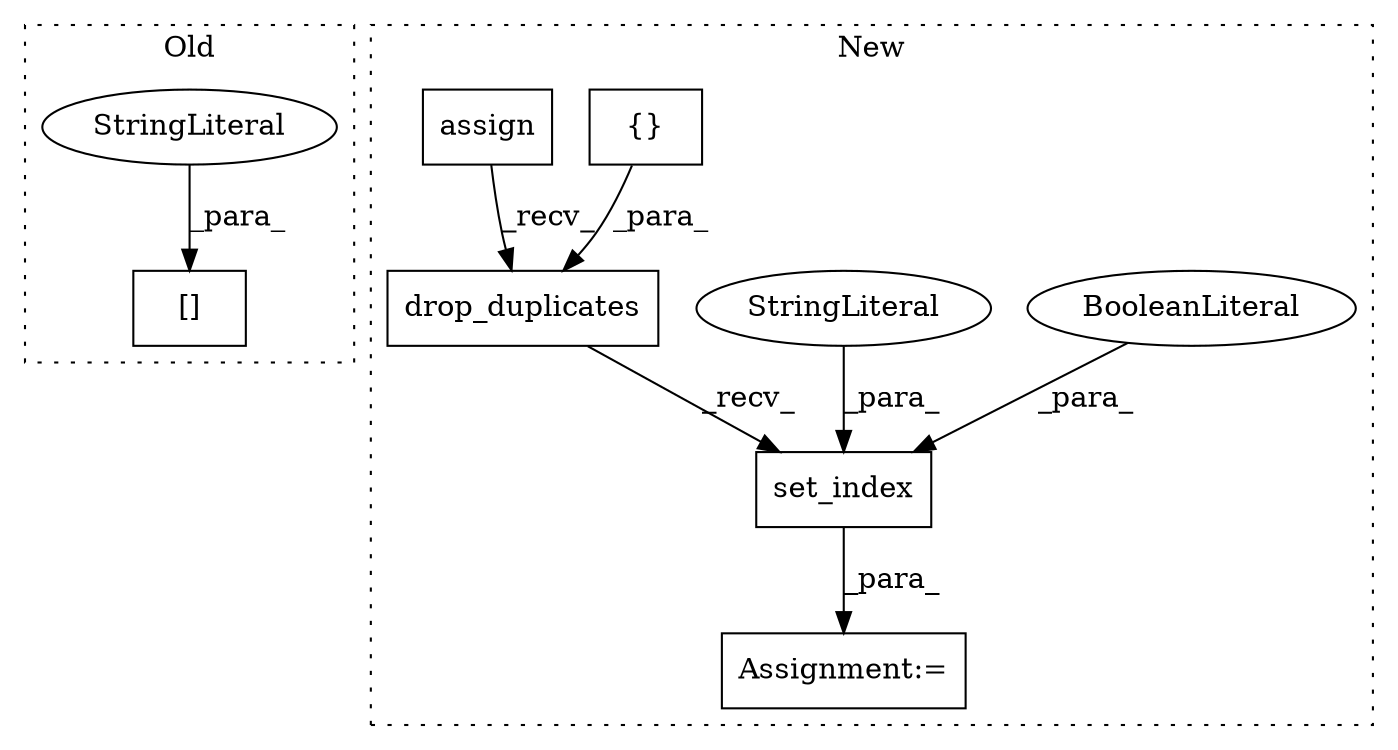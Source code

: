 digraph G {
subgraph cluster0 {
1 [label="[]" a="2" s="15106,15122" l="6,1" shape="box"];
4 [label="StringLiteral" a="45" s="15112" l="10" shape="ellipse"];
label = "Old";
style="dotted";
}
subgraph cluster1 {
2 [label="drop_duplicates" a="32" s="14984,15031" l="16,1" shape="box"];
3 [label="Assignment:=" a="7" s="14912" l="1" shape="box"];
5 [label="set_index" a="32" s="15033,15059" l="10,1" shape="box"];
6 [label="{}" a="4" s="15012,15030" l="1,1" shape="box"];
7 [label="BooleanLiteral" a="9" s="15054" l="5" shape="ellipse"];
8 [label="StringLiteral" a="45" s="15043" l="10" shape="ellipse"];
9 [label="assign" a="32" s="14917,14964" l="7,1" shape="box"];
label = "New";
style="dotted";
}
2 -> 5 [label="_recv_"];
4 -> 1 [label="_para_"];
5 -> 3 [label="_para_"];
6 -> 2 [label="_para_"];
7 -> 5 [label="_para_"];
8 -> 5 [label="_para_"];
9 -> 2 [label="_recv_"];
}